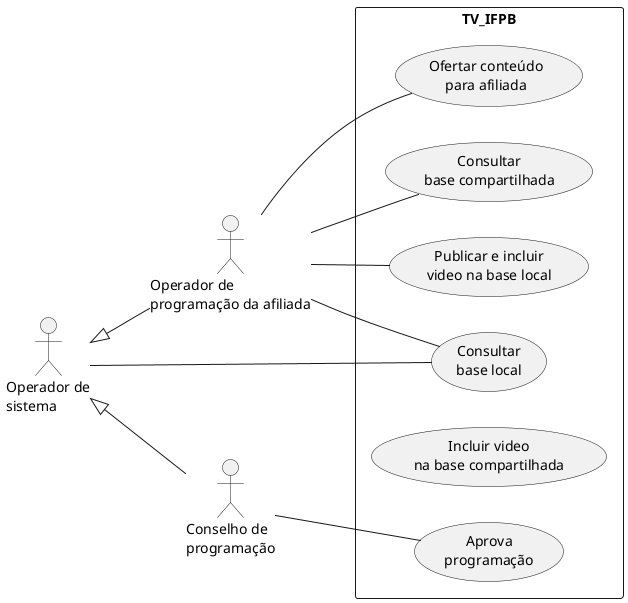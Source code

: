 @startuml

left to right direction
skinparam packageStyle rectangle

actor "Operador de\nsistema" as os
actor "Operador de\nprogramação da afiliada" as opa
actor "Conselho de\nprogramação" as cp

rectangle TV_IFPB {
    (Consultar\nbase compartilhada) as cbc
    (Publicar e incluir\nvideo na base local) as pil
    (Consultar\nbase local) as cbl
    (Incluir video\nna base compartilhada) as ivg
    (Ofertar conteúdo\npara afiliada) as oca
    (Aprova\nprogramação) as ap

    os <|-- opa
    os <|-- cp

    cp -- ap
    os -- cbl
    opa -- cbc
    opa -- pil
    opa - cbl
    opa - oca
}

@enduml
